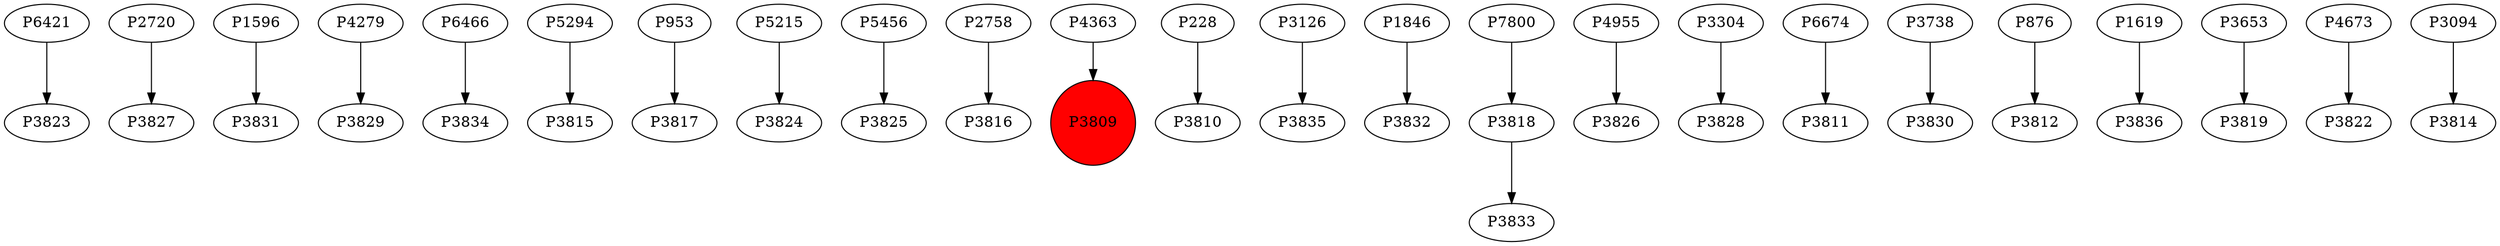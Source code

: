 digraph {
	P6421 -> P3823
	P2720 -> P3827
	P1596 -> P3831
	P4279 -> P3829
	P6466 -> P3834
	P5294 -> P3815
	P953 -> P3817
	P5215 -> P3824
	P5456 -> P3825
	P2758 -> P3816
	P4363 -> P3809
	P228 -> P3810
	P3126 -> P3835
	P1846 -> P3832
	P3818 -> P3833
	P4955 -> P3826
	P3304 -> P3828
	P6674 -> P3811
	P3738 -> P3830
	P876 -> P3812
	P1619 -> P3836
	P7800 -> P3818
	P3653 -> P3819
	P4673 -> P3822
	P3094 -> P3814
	P3809 [shape=circle]
	P3809 [style=filled]
	P3809 [fillcolor=red]
}